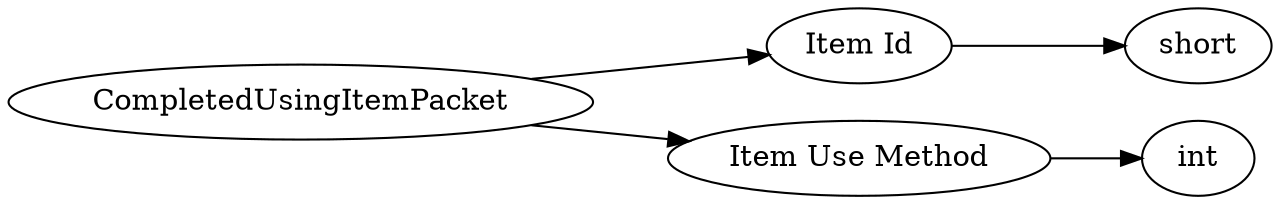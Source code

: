 digraph "CompletedUsingItemPacket" {
rankdir = LR
0
0 -> 1
1 -> 2
0 -> 3
3 -> 4

0 [label="CompletedUsingItemPacket",comment="name: \"CompletedUsingItemPacket\", typeName: \"\", id: 0, branchId: 142, recurseId: -1, attributes: 0, notes: \"\""];
1 [label="Item Id",comment="name: \"Item Id\", typeName: \"\", id: 1, branchId: 0, recurseId: -1, attributes: 0, notes: \"\""];
2 [label="short",comment="name: \"short\", typeName: \"\", id: 2, branchId: 0, recurseId: -1, attributes: 512, notes: \"\""];
3 [label="Item Use Method",comment="name: \"Item Use Method\", typeName: \"\", id: 3, branchId: 0, recurseId: -1, attributes: 0, notes: \"\""];
4 [label="int",comment="name: \"int\", typeName: \"\", id: 4, branchId: 0, recurseId: -1, attributes: 512, notes: \"\""];
{ rank = max;2;4}

}
